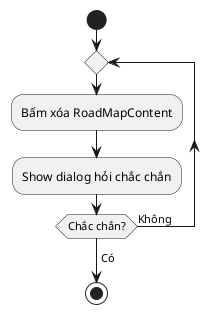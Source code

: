 @startuml XoaRoadMapContent
start
repeat
:Bấm xóa RoadMapContent;
:Show dialog hỏi chắc chắn;
repeat while (Chắc chắn?) is (Không)
->Có;
stop
@enduml